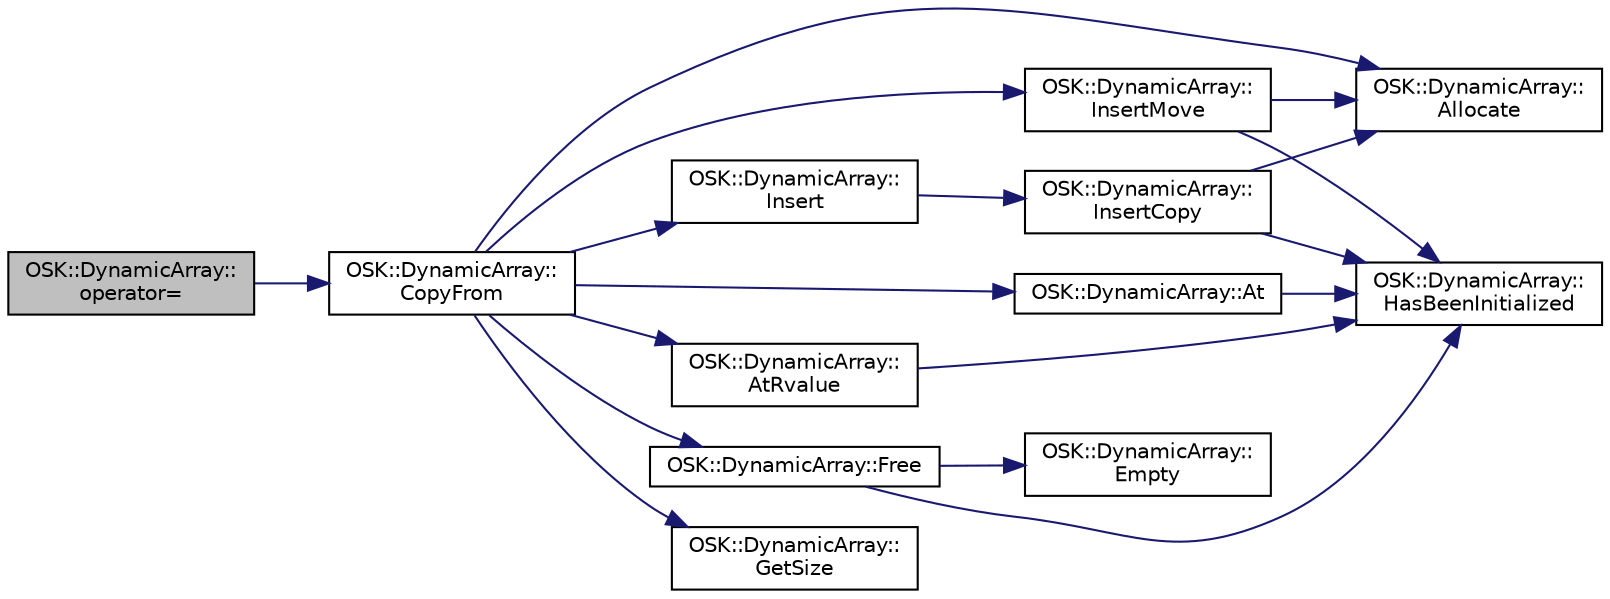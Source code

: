 digraph "OSK::DynamicArray::operator="
{
 // LATEX_PDF_SIZE
  edge [fontname="Helvetica",fontsize="10",labelfontname="Helvetica",labelfontsize="10"];
  node [fontname="Helvetica",fontsize="10",shape=record];
  rankdir="LR";
  Node1 [label="OSK::DynamicArray::\loperator=",height=0.2,width=0.4,color="black", fillcolor="grey75", style="filled", fontcolor="black",tooltip="Transfirere el contenido de 'arr' a este array."];
  Node1 -> Node2 [color="midnightblue",fontsize="10",style="solid"];
  Node2 [label="OSK::DynamicArray::\lCopyFrom",height=0.2,width=0.4,color="black", fillcolor="white", style="filled",URL="$class_o_s_k_1_1_dynamic_array.html#a93ddedaaa305c6c91c0b2c49bc7fc3ee",tooltip="Copia los contenidos del array."];
  Node2 -> Node3 [color="midnightblue",fontsize="10",style="solid"];
  Node3 [label="OSK::DynamicArray::\lAllocate",height=0.2,width=0.4,color="black", fillcolor="white", style="filled",URL="$class_o_s_k_1_1_dynamic_array.html#acf322bf27bf4bfd581079500c67171a6",tooltip="Reserva espacio para 'size' elementos. Preserva los elementos anteriores."];
  Node2 -> Node4 [color="midnightblue",fontsize="10",style="solid"];
  Node4 [label="OSK::DynamicArray::At",height=0.2,width=0.4,color="black", fillcolor="white", style="filled",URL="$class_o_s_k_1_1_dynamic_array.html#a9691f5eaf46654d59525c6c342d69cbb",tooltip="Devuelve el elemento en la posición dada."];
  Node4 -> Node5 [color="midnightblue",fontsize="10",style="solid"];
  Node5 [label="OSK::DynamicArray::\lHasBeenInitialized",height=0.2,width=0.4,color="black", fillcolor="white", style="filled",URL="$class_o_s_k_1_1_dynamic_array.html#a24b36038b685ea5f33b2b9b279035cef",tooltip="Devuelve true si el array se ha inicializado."];
  Node2 -> Node6 [color="midnightblue",fontsize="10",style="solid"];
  Node6 [label="OSK::DynamicArray::\lAtRvalue",height=0.2,width=0.4,color="black", fillcolor="white", style="filled",URL="$class_o_s_k_1_1_dynamic_array.html#af8fd5b81ebd4f11ca7356350c61bc015",tooltip="Devuelve el elemento en la posición dada."];
  Node6 -> Node5 [color="midnightblue",fontsize="10",style="solid"];
  Node2 -> Node7 [color="midnightblue",fontsize="10",style="solid"];
  Node7 [label="OSK::DynamicArray::Free",height=0.2,width=0.4,color="black", fillcolor="white", style="filled",URL="$class_o_s_k_1_1_dynamic_array.html#a712ee677ebccc400ea7623d3ec966e4e",tooltip="Elimina el array, liberando memoria."];
  Node7 -> Node8 [color="midnightblue",fontsize="10",style="solid"];
  Node8 [label="OSK::DynamicArray::\lEmpty",height=0.2,width=0.4,color="black", fillcolor="white", style="filled",URL="$class_o_s_k_1_1_dynamic_array.html#ad544522cb3202359757c98af4d37a37b",tooltip="Elimina los elementos, sin liberar memoria."];
  Node7 -> Node5 [color="midnightblue",fontsize="10",style="solid"];
  Node2 -> Node9 [color="midnightblue",fontsize="10",style="solid"];
  Node9 [label="OSK::DynamicArray::\lGetSize",height=0.2,width=0.4,color="black", fillcolor="white", style="filled",URL="$class_o_s_k_1_1_dynamic_array.html#a94d0cbf0543d0c976de674d31b15df90",tooltip="Devuelve el número de elementos almacenados."];
  Node2 -> Node10 [color="midnightblue",fontsize="10",style="solid"];
  Node10 [label="OSK::DynamicArray::\lInsert",height=0.2,width=0.4,color="black", fillcolor="white", style="filled",URL="$class_o_s_k_1_1_dynamic_array.html#a2c1e7bd2efbadf8b163f67c26921ba53",tooltip="Inserta un elemento al final del array."];
  Node10 -> Node11 [color="midnightblue",fontsize="10",style="solid"];
  Node11 [label="OSK::DynamicArray::\lInsertCopy",height=0.2,width=0.4,color="black", fillcolor="white", style="filled",URL="$class_o_s_k_1_1_dynamic_array.html#a037c4e2c0414718e5fc3cc608167a261",tooltip="Inserta una copia del elemento al final del array."];
  Node11 -> Node3 [color="midnightblue",fontsize="10",style="solid"];
  Node11 -> Node5 [color="midnightblue",fontsize="10",style="solid"];
  Node2 -> Node12 [color="midnightblue",fontsize="10",style="solid"];
  Node12 [label="OSK::DynamicArray::\lInsertMove",height=0.2,width=0.4,color="black", fillcolor="white", style="filled",URL="$class_o_s_k_1_1_dynamic_array.html#ace6349440f58d8d6b4c696881ba7fd81",tooltip="Inserta un elemento al final del array."];
  Node12 -> Node3 [color="midnightblue",fontsize="10",style="solid"];
  Node12 -> Node5 [color="midnightblue",fontsize="10",style="solid"];
}
